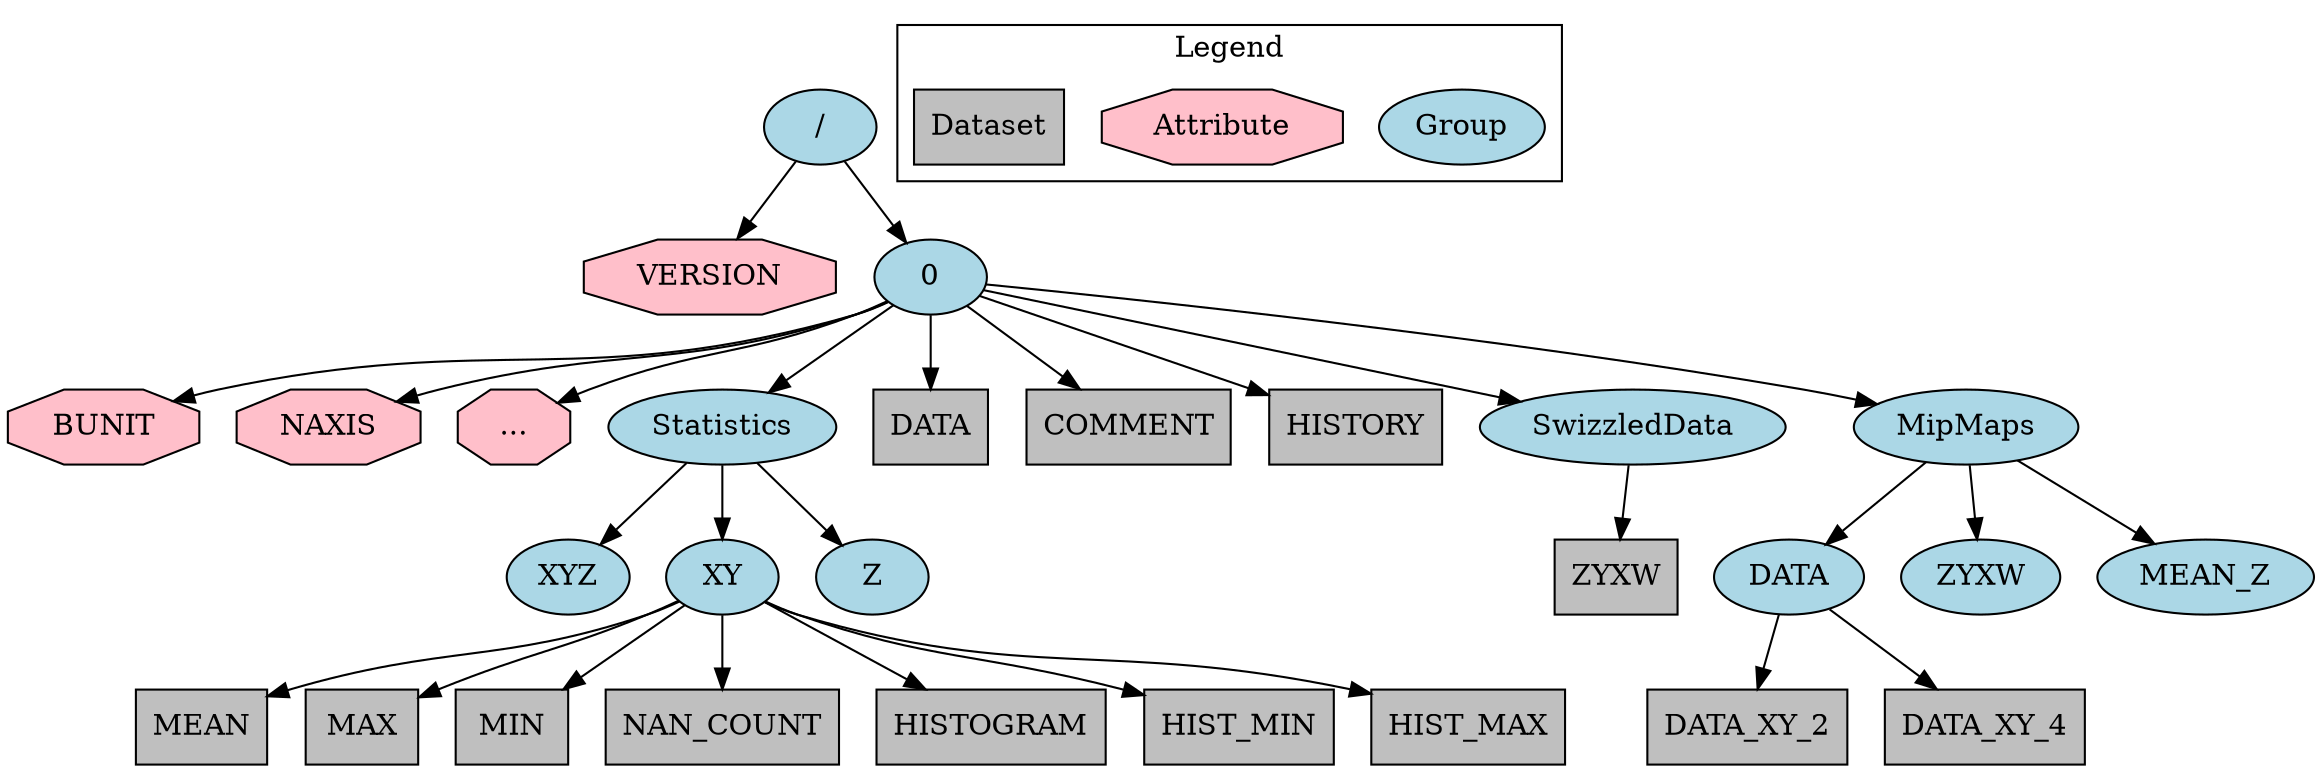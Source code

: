 digraph {
    rankdir=TB
    ordering=out
    concentrate=true
    
    node [style=filled fillcolor="#abd7e6"]
    file [label="/"]
    0
    SwizzledData
    MipMaps
    mmDATA [label="DATA"]
    mmZYXW [label="ZYXW"]
    mmMEAN_Z [label="MEAN_Z"]
    Statistics
    XY
    Z
    XYZ
    Group
    
    node [shape=octagon fillcolor="#ffbfca"]
    VERSION
    BUNIT
    NAXIS
    other_attrs [label="..."]
    Attribute
    
    node [shape=box fillcolor="#bfbfbf"]
    DATA
    COMMENT
    HISTORY
    ZYXW
    DATA_XY_2
    DATA_XY_4
    MEAN
    MAX
    MIN
    NAN_COUNT
    HISTOGRAM
    HIST_MIN
    HIST_MAX
    Dataset

    file -> VERSION
    file -> 0
    
    0 -> BUNIT
    0 -> NAXIS
    0 -> other_attrs
    
    0 -> Statistics
    Statistics -> XYZ
    Statistics -> XY
    XY -> MEAN
    XY -> MAX
    XY -> MIN
    XY -> NAN_COUNT
    XY -> HISTOGRAM
    XY -> HIST_MIN
    XY -> HIST_MAX
    Statistics -> Z
    
    0 -> DATA
    
    0 -> COMMENT
    0 -> HISTORY
    
    0 -> SwizzledData
    SwizzledData -> ZYXW
    
    0 -> MipMaps
    MipMaps -> mmDATA
    mmDATA -> DATA_XY_2
    mmDATA -> DATA_XY_4
    MipMaps -> mmZYXW
    MipMaps -> mmMEAN_Z
    
    subgraph cluster_legend {
        label="Legend"
        Group
        Attribute
        Dataset
    }
}
